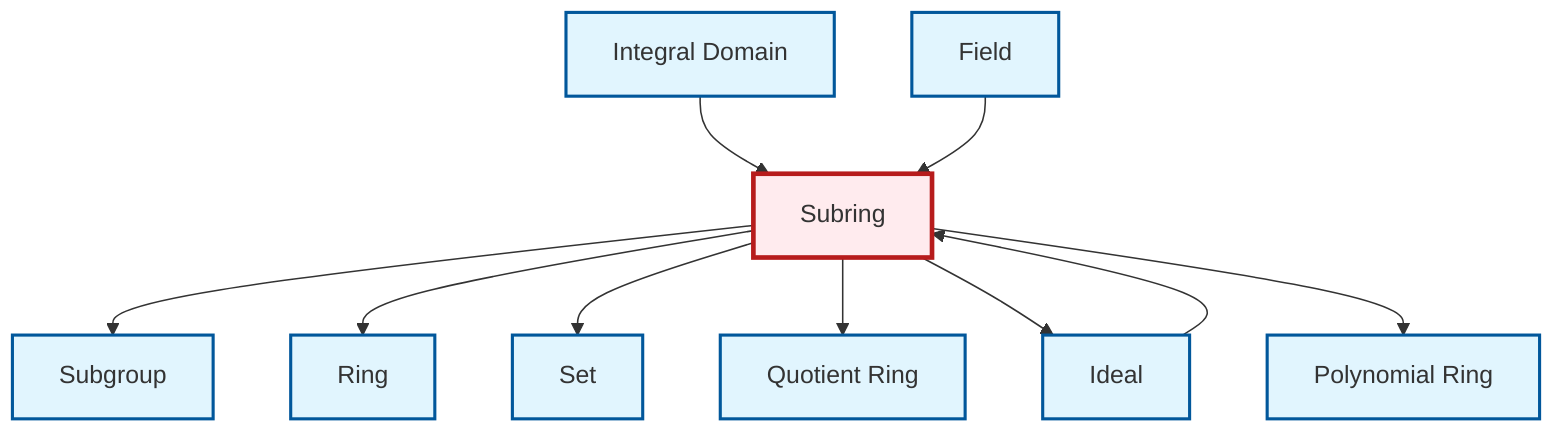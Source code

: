 graph TD
    classDef definition fill:#e1f5fe,stroke:#01579b,stroke-width:2px
    classDef theorem fill:#f3e5f5,stroke:#4a148c,stroke-width:2px
    classDef axiom fill:#fff3e0,stroke:#e65100,stroke-width:2px
    classDef example fill:#e8f5e9,stroke:#1b5e20,stroke-width:2px
    classDef current fill:#ffebee,stroke:#b71c1c,stroke-width:3px
    def-integral-domain["Integral Domain"]:::definition
    def-quotient-ring["Quotient Ring"]:::definition
    def-ring["Ring"]:::definition
    def-polynomial-ring["Polynomial Ring"]:::definition
    def-ideal["Ideal"]:::definition
    def-subgroup["Subgroup"]:::definition
    def-field["Field"]:::definition
    def-set["Set"]:::definition
    def-subring["Subring"]:::definition
    def-subring --> def-subgroup
    def-ideal --> def-subring
    def-subring --> def-ring
    def-subring --> def-set
    def-subring --> def-quotient-ring
    def-integral-domain --> def-subring
    def-subring --> def-ideal
    def-subring --> def-polynomial-ring
    def-field --> def-subring
    class def-subring current